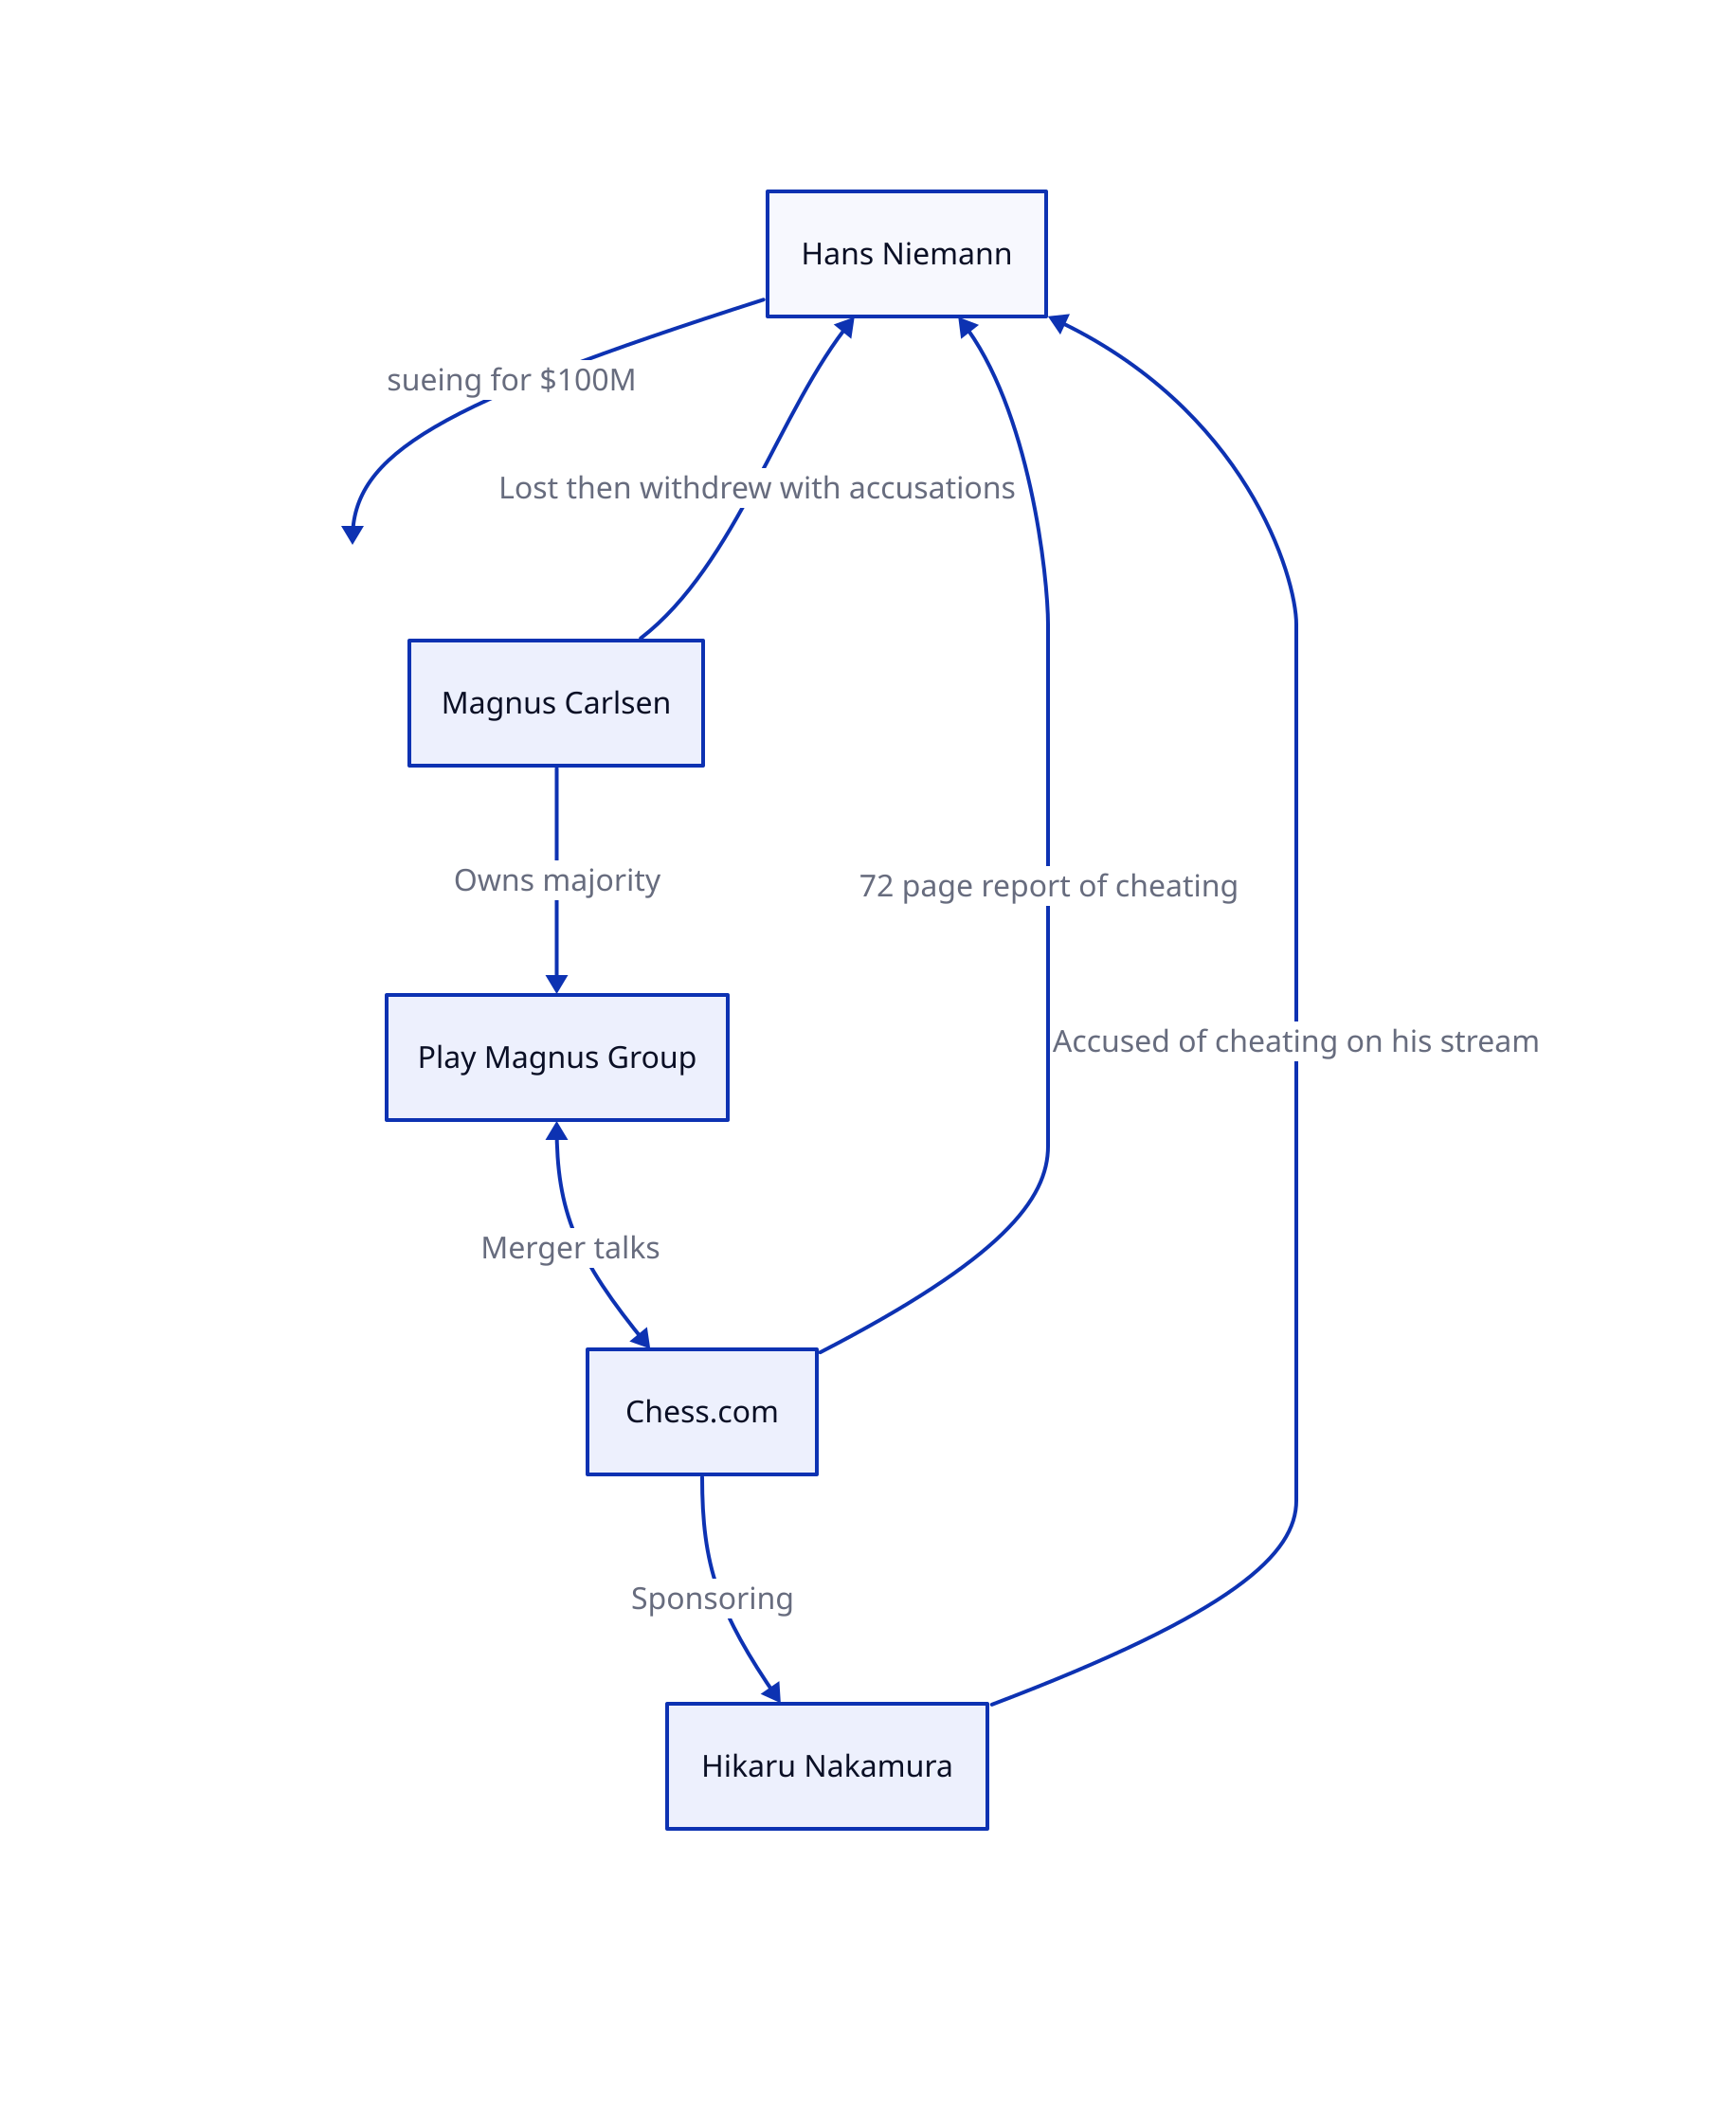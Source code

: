 # Actors
hans: Hans Niemann

defendants: |md
  # Defendants

  hello world
| {
  shape: text
  mc: Magnus Carlsen
  playmagnus: Play Magnus Group
  chesscom: Chess.com
  naka: Hikaru Nakamura

  mc -> playmagnus: Owns majority
  playmagnus <-> chesscom: Merger talks
  chesscom -> naka: Sponsoring
}

# Accusations
hans -> defendants: 'sueing for $100M'

# Offense
defendants.naka -> hans: Accused of cheating on his stream
defendants.mc -> hans: Lost then withdrew with accusations
defendants.chesscom -> hans: 72 page report of cheating
